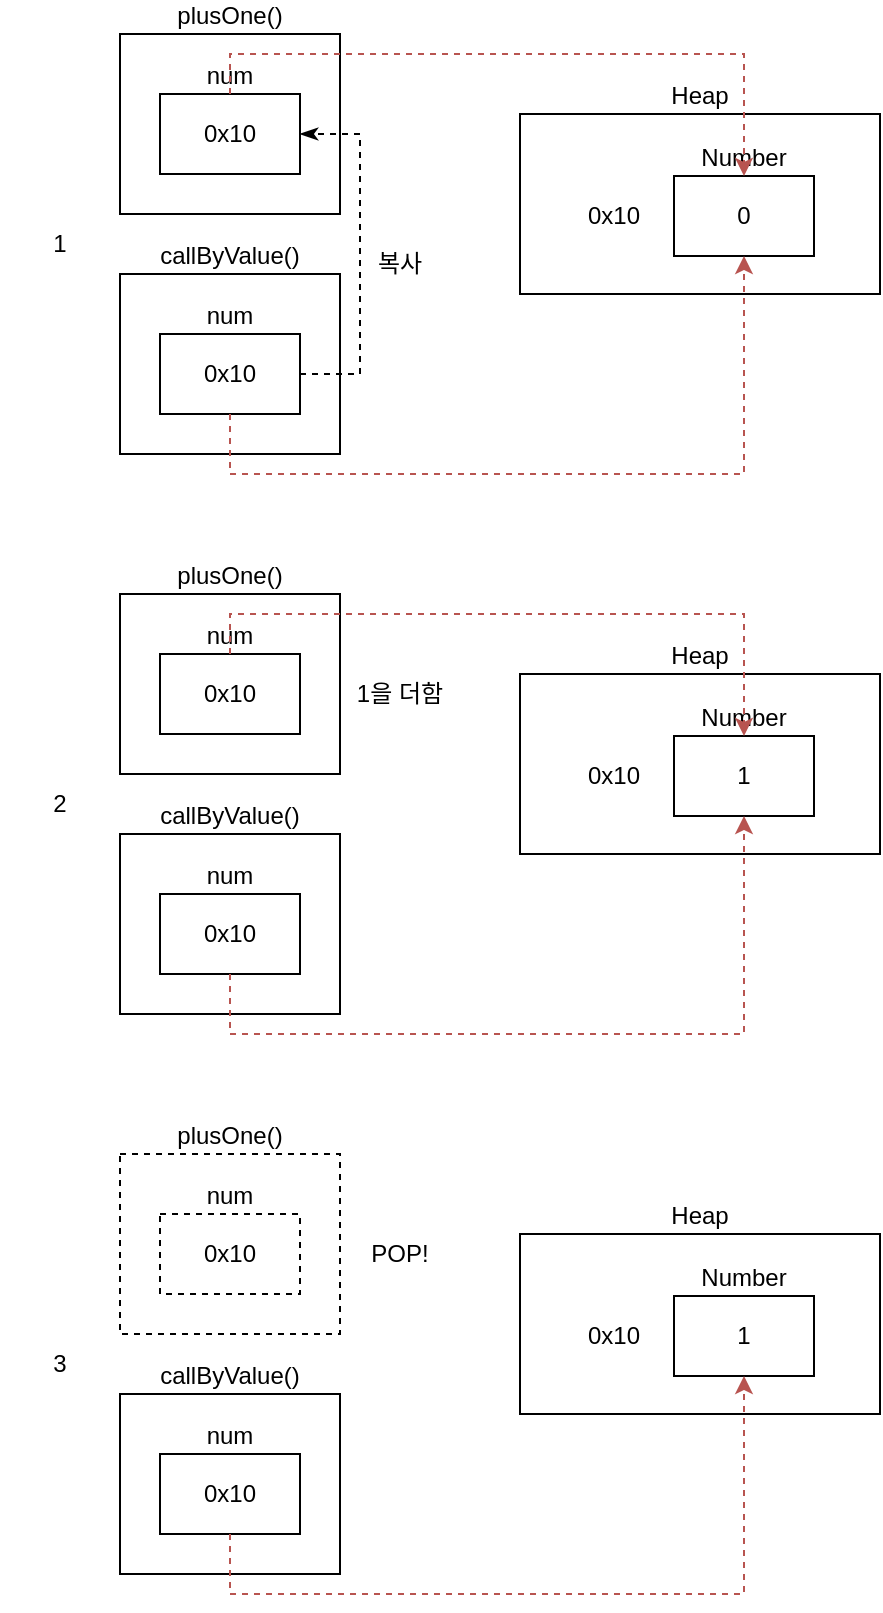 <mxfile version="20.8.16" type="device"><diagram name="페이지-1" id="Z4dQGOupd1obMNWn22tx"><mxGraphModel dx="1659" dy="971" grid="1" gridSize="10" guides="1" tooltips="1" connect="1" arrows="1" fold="1" page="1" pageScale="1" pageWidth="1600" pageHeight="900" math="0" shadow="0"><root><mxCell id="0"/><mxCell id="1" parent="0"/><mxCell id="UoiYfbgMg4XvOspmZKtm-3" value="Heap" style="rounded=0;whiteSpace=wrap;html=1;labelPosition=center;verticalLabelPosition=top;align=center;verticalAlign=bottom;" vertex="1" parent="1"><mxGeometry x="880" y="80" width="180" height="90" as="geometry"/></mxCell><mxCell id="UoiYfbgMg4XvOspmZKtm-21" value="" style="group" vertex="1" connectable="0" parent="1"><mxGeometry x="897" y="111" width="130" height="40" as="geometry"/></mxCell><mxCell id="UoiYfbgMg4XvOspmZKtm-9" value="Number" style="rounded=0;whiteSpace=wrap;html=1;labelPosition=center;verticalLabelPosition=top;align=center;verticalAlign=bottom;" vertex="1" parent="UoiYfbgMg4XvOspmZKtm-21"><mxGeometry x="60" width="70" height="40" as="geometry"/></mxCell><mxCell id="UoiYfbgMg4XvOspmZKtm-10" value="0" style="text;html=1;strokeColor=none;fillColor=none;align=center;verticalAlign=middle;whiteSpace=wrap;rounded=0;" vertex="1" parent="UoiYfbgMg4XvOspmZKtm-21"><mxGeometry x="65" y="5" width="60" height="30" as="geometry"/></mxCell><mxCell id="UoiYfbgMg4XvOspmZKtm-19" value="0x10" style="text;html=1;strokeColor=none;fillColor=none;align=center;verticalAlign=middle;whiteSpace=wrap;rounded=0;" vertex="1" parent="UoiYfbgMg4XvOspmZKtm-21"><mxGeometry y="5" width="60" height="30" as="geometry"/></mxCell><mxCell id="UoiYfbgMg4XvOspmZKtm-22" value="Heap" style="rounded=0;whiteSpace=wrap;html=1;labelPosition=center;verticalLabelPosition=top;align=center;verticalAlign=bottom;" vertex="1" parent="1"><mxGeometry x="880" y="360" width="180" height="90" as="geometry"/></mxCell><mxCell id="UoiYfbgMg4XvOspmZKtm-23" value="" style="group" vertex="1" connectable="0" parent="1"><mxGeometry x="897" y="391" width="130" height="40" as="geometry"/></mxCell><mxCell id="UoiYfbgMg4XvOspmZKtm-24" value="Number" style="rounded=0;whiteSpace=wrap;html=1;labelPosition=center;verticalLabelPosition=top;align=center;verticalAlign=bottom;" vertex="1" parent="UoiYfbgMg4XvOspmZKtm-23"><mxGeometry x="60" width="70" height="40" as="geometry"/></mxCell><mxCell id="UoiYfbgMg4XvOspmZKtm-25" value="1" style="text;html=1;strokeColor=none;fillColor=none;align=center;verticalAlign=middle;whiteSpace=wrap;rounded=0;" vertex="1" parent="UoiYfbgMg4XvOspmZKtm-23"><mxGeometry x="65" y="5" width="60" height="30" as="geometry"/></mxCell><mxCell id="UoiYfbgMg4XvOspmZKtm-26" value="0x10" style="text;html=1;strokeColor=none;fillColor=none;align=center;verticalAlign=middle;whiteSpace=wrap;rounded=0;" vertex="1" parent="UoiYfbgMg4XvOspmZKtm-23"><mxGeometry y="5" width="60" height="30" as="geometry"/></mxCell><mxCell id="UoiYfbgMg4XvOspmZKtm-27" value="Heap" style="rounded=0;whiteSpace=wrap;html=1;labelPosition=center;verticalLabelPosition=top;align=center;verticalAlign=bottom;" vertex="1" parent="1"><mxGeometry x="880" y="640" width="180" height="90" as="geometry"/></mxCell><mxCell id="UoiYfbgMg4XvOspmZKtm-28" value="" style="group" vertex="1" connectable="0" parent="1"><mxGeometry x="897" y="671" width="130" height="40" as="geometry"/></mxCell><mxCell id="UoiYfbgMg4XvOspmZKtm-29" value="Number" style="rounded=0;whiteSpace=wrap;html=1;labelPosition=center;verticalLabelPosition=top;align=center;verticalAlign=bottom;" vertex="1" parent="UoiYfbgMg4XvOspmZKtm-28"><mxGeometry x="60" width="70" height="40" as="geometry"/></mxCell><mxCell id="UoiYfbgMg4XvOspmZKtm-30" value="1" style="text;html=1;strokeColor=none;fillColor=none;align=center;verticalAlign=middle;whiteSpace=wrap;rounded=0;" vertex="1" parent="UoiYfbgMg4XvOspmZKtm-28"><mxGeometry x="65" y="5" width="60" height="30" as="geometry"/></mxCell><mxCell id="UoiYfbgMg4XvOspmZKtm-31" value="0x10" style="text;html=1;strokeColor=none;fillColor=none;align=center;verticalAlign=middle;whiteSpace=wrap;rounded=0;" vertex="1" parent="UoiYfbgMg4XvOspmZKtm-28"><mxGeometry y="5" width="60" height="30" as="geometry"/></mxCell><mxCell id="sxcfKx_u-Br-KiPSI4EX-1" value="plusOne()" style="rounded=0;whiteSpace=wrap;html=1;labelPosition=center;verticalLabelPosition=top;align=center;verticalAlign=bottom;" parent="1" vertex="1"><mxGeometry x="680" y="40" width="110" height="90" as="geometry"/></mxCell><mxCell id="sxcfKx_u-Br-KiPSI4EX-3" value="callByValue()" style="rounded=0;whiteSpace=wrap;html=1;labelPosition=center;verticalLabelPosition=top;align=center;verticalAlign=bottom;" parent="1" vertex="1"><mxGeometry x="680" y="160" width="110" height="90" as="geometry"/></mxCell><mxCell id="sxcfKx_u-Br-KiPSI4EX-6" value="1" style="text;html=1;strokeColor=none;fillColor=none;align=center;verticalAlign=middle;whiteSpace=wrap;rounded=0;" parent="1" vertex="1"><mxGeometry x="620" y="130" width="60" height="30" as="geometry"/></mxCell><mxCell id="sxcfKx_u-Br-KiPSI4EX-24" value="" style="group" parent="1" vertex="1" connectable="0"><mxGeometry x="700" y="70" width="70" height="40" as="geometry"/></mxCell><mxCell id="sxcfKx_u-Br-KiPSI4EX-2" value="num" style="rounded=0;whiteSpace=wrap;html=1;labelPosition=center;verticalLabelPosition=top;align=center;verticalAlign=bottom;" parent="sxcfKx_u-Br-KiPSI4EX-24" vertex="1"><mxGeometry width="70" height="40" as="geometry"/></mxCell><mxCell id="sxcfKx_u-Br-KiPSI4EX-23" value="0x10" style="text;html=1;strokeColor=none;fillColor=none;align=center;verticalAlign=middle;whiteSpace=wrap;rounded=0;" parent="sxcfKx_u-Br-KiPSI4EX-24" vertex="1"><mxGeometry x="5" y="5" width="60" height="30" as="geometry"/></mxCell><mxCell id="sxcfKx_u-Br-KiPSI4EX-25" value="" style="group" parent="1" vertex="1" connectable="0"><mxGeometry x="700" y="190" width="70" height="40" as="geometry"/></mxCell><mxCell id="sxcfKx_u-Br-KiPSI4EX-4" value="num" style="rounded=0;whiteSpace=wrap;html=1;labelPosition=center;verticalLabelPosition=top;align=center;verticalAlign=bottom;" parent="sxcfKx_u-Br-KiPSI4EX-25" vertex="1"><mxGeometry width="70" height="40" as="geometry"/></mxCell><mxCell id="sxcfKx_u-Br-KiPSI4EX-7" value="0x10" style="text;html=1;strokeColor=none;fillColor=none;align=center;verticalAlign=middle;whiteSpace=wrap;rounded=0;" parent="sxcfKx_u-Br-KiPSI4EX-25" vertex="1"><mxGeometry x="5" y="5" width="60" height="30" as="geometry"/></mxCell><mxCell id="sxcfKx_u-Br-KiPSI4EX-46" style="edgeStyle=orthogonalEdgeStyle;rounded=0;orthogonalLoop=1;jettySize=auto;html=1;exitX=1;exitY=0.5;exitDx=0;exitDy=0;dashed=1;entryX=1;entryY=0.5;entryDx=0;entryDy=0;endArrow=classicThin;endFill=1;" parent="1" source="sxcfKx_u-Br-KiPSI4EX-4" target="sxcfKx_u-Br-KiPSI4EX-2" edge="1"><mxGeometry relative="1" as="geometry"><Array as="points"><mxPoint x="800" y="210"/><mxPoint x="800" y="90"/></Array></mxGeometry></mxCell><mxCell id="sxcfKx_u-Br-KiPSI4EX-47" value="복사" style="text;html=1;strokeColor=none;fillColor=none;align=center;verticalAlign=middle;whiteSpace=wrap;rounded=0;" parent="1" vertex="1"><mxGeometry x="790" y="140" width="60" height="30" as="geometry"/></mxCell><mxCell id="sxcfKx_u-Br-KiPSI4EX-29" value="plusOne()" style="rounded=0;whiteSpace=wrap;html=1;labelPosition=center;verticalLabelPosition=top;align=center;verticalAlign=bottom;" parent="1" vertex="1"><mxGeometry x="680" y="320" width="110" height="90" as="geometry"/></mxCell><mxCell id="sxcfKx_u-Br-KiPSI4EX-30" value="callByValue()" style="rounded=0;whiteSpace=wrap;html=1;labelPosition=center;verticalLabelPosition=top;align=center;verticalAlign=bottom;" parent="1" vertex="1"><mxGeometry x="680" y="440" width="110" height="90" as="geometry"/></mxCell><mxCell id="sxcfKx_u-Br-KiPSI4EX-31" value="" style="group" parent="1" vertex="1" connectable="0"><mxGeometry x="700" y="350" width="70" height="40" as="geometry"/></mxCell><mxCell id="sxcfKx_u-Br-KiPSI4EX-32" value="num" style="rounded=0;whiteSpace=wrap;html=1;labelPosition=center;verticalLabelPosition=top;align=center;verticalAlign=bottom;" parent="sxcfKx_u-Br-KiPSI4EX-31" vertex="1"><mxGeometry width="70" height="40" as="geometry"/></mxCell><mxCell id="sxcfKx_u-Br-KiPSI4EX-33" value="0x10" style="text;html=1;strokeColor=none;fillColor=none;align=center;verticalAlign=middle;whiteSpace=wrap;rounded=0;" parent="sxcfKx_u-Br-KiPSI4EX-31" vertex="1"><mxGeometry x="5" y="5" width="60" height="30" as="geometry"/></mxCell><mxCell id="sxcfKx_u-Br-KiPSI4EX-34" value="" style="group" parent="1" vertex="1" connectable="0"><mxGeometry x="700" y="470" width="70" height="40" as="geometry"/></mxCell><mxCell id="sxcfKx_u-Br-KiPSI4EX-35" value="num" style="rounded=0;whiteSpace=wrap;html=1;labelPosition=center;verticalLabelPosition=top;align=center;verticalAlign=bottom;" parent="sxcfKx_u-Br-KiPSI4EX-34" vertex="1"><mxGeometry width="70" height="40" as="geometry"/></mxCell><mxCell id="sxcfKx_u-Br-KiPSI4EX-36" value="0x10" style="text;html=1;strokeColor=none;fillColor=none;align=center;verticalAlign=middle;whiteSpace=wrap;rounded=0;" parent="sxcfKx_u-Br-KiPSI4EX-34" vertex="1"><mxGeometry x="5" y="5" width="60" height="30" as="geometry"/></mxCell><mxCell id="sxcfKx_u-Br-KiPSI4EX-48" value="1을 더함" style="text;html=1;strokeColor=none;fillColor=none;align=center;verticalAlign=middle;whiteSpace=wrap;rounded=0;" parent="1" vertex="1"><mxGeometry x="790" y="355" width="60" height="30" as="geometry"/></mxCell><mxCell id="sxcfKx_u-Br-KiPSI4EX-50" value="2" style="text;html=1;strokeColor=none;fillColor=none;align=center;verticalAlign=middle;whiteSpace=wrap;rounded=0;" parent="1" vertex="1"><mxGeometry x="620" y="410" width="60" height="30" as="geometry"/></mxCell><mxCell id="sxcfKx_u-Br-KiPSI4EX-37" value="plusOne()" style="rounded=0;whiteSpace=wrap;html=1;labelPosition=center;verticalLabelPosition=top;align=center;verticalAlign=bottom;dashed=1;" parent="1" vertex="1"><mxGeometry x="680" y="600" width="110" height="90" as="geometry"/></mxCell><mxCell id="sxcfKx_u-Br-KiPSI4EX-38" value="callByValue()" style="rounded=0;whiteSpace=wrap;html=1;labelPosition=center;verticalLabelPosition=top;align=center;verticalAlign=bottom;" parent="1" vertex="1"><mxGeometry x="680" y="720" width="110" height="90" as="geometry"/></mxCell><mxCell id="sxcfKx_u-Br-KiPSI4EX-39" value="" style="group;dashed=1;" parent="1" vertex="1" connectable="0"><mxGeometry x="700" y="630" width="70" height="40" as="geometry"/></mxCell><mxCell id="sxcfKx_u-Br-KiPSI4EX-40" value="num" style="rounded=0;whiteSpace=wrap;html=1;labelPosition=center;verticalLabelPosition=top;align=center;verticalAlign=bottom;dashed=1;" parent="sxcfKx_u-Br-KiPSI4EX-39" vertex="1"><mxGeometry width="70" height="40" as="geometry"/></mxCell><mxCell id="sxcfKx_u-Br-KiPSI4EX-41" value="0x10" style="text;html=1;strokeColor=none;fillColor=none;align=center;verticalAlign=middle;whiteSpace=wrap;rounded=0;dashed=1;" parent="sxcfKx_u-Br-KiPSI4EX-39" vertex="1"><mxGeometry x="5" y="5" width="60" height="30" as="geometry"/></mxCell><mxCell id="sxcfKx_u-Br-KiPSI4EX-42" value="" style="group" parent="1" vertex="1" connectable="0"><mxGeometry x="700" y="750" width="70" height="40" as="geometry"/></mxCell><mxCell id="sxcfKx_u-Br-KiPSI4EX-43" value="num" style="rounded=0;whiteSpace=wrap;html=1;labelPosition=center;verticalLabelPosition=top;align=center;verticalAlign=bottom;" parent="sxcfKx_u-Br-KiPSI4EX-42" vertex="1"><mxGeometry width="70" height="40" as="geometry"/></mxCell><mxCell id="sxcfKx_u-Br-KiPSI4EX-44" value="0x10" style="text;html=1;strokeColor=none;fillColor=none;align=center;verticalAlign=middle;whiteSpace=wrap;rounded=0;" parent="sxcfKx_u-Br-KiPSI4EX-42" vertex="1"><mxGeometry x="5" y="5" width="60" height="30" as="geometry"/></mxCell><mxCell id="sxcfKx_u-Br-KiPSI4EX-49" value="POP!" style="text;html=1;strokeColor=none;fillColor=none;align=center;verticalAlign=middle;whiteSpace=wrap;rounded=0;" parent="1" vertex="1"><mxGeometry x="790" y="635" width="60" height="30" as="geometry"/></mxCell><mxCell id="sxcfKx_u-Br-KiPSI4EX-51" value="3" style="text;html=1;strokeColor=none;fillColor=none;align=center;verticalAlign=middle;whiteSpace=wrap;rounded=0;" parent="1" vertex="1"><mxGeometry x="620" y="690" width="60" height="30" as="geometry"/></mxCell><mxCell id="UoiYfbgMg4XvOspmZKtm-32" style="edgeStyle=orthogonalEdgeStyle;rounded=0;orthogonalLoop=1;jettySize=auto;html=1;dashed=1;strokeColor=#B85450;fontColor=#B85450;exitX=0.5;exitY=0;exitDx=0;exitDy=0;" edge="1" parent="1" source="sxcfKx_u-Br-KiPSI4EX-2" target="UoiYfbgMg4XvOspmZKtm-9"><mxGeometry relative="1" as="geometry"><mxPoint x="990" y="110" as="targetPoint"/><Array as="points"><mxPoint x="735" y="50"/><mxPoint x="992" y="50"/></Array></mxGeometry></mxCell><mxCell id="UoiYfbgMg4XvOspmZKtm-33" style="edgeStyle=orthogonalEdgeStyle;rounded=0;orthogonalLoop=1;jettySize=auto;html=1;exitX=0.5;exitY=1;exitDx=0;exitDy=0;entryX=0.5;entryY=1;entryDx=0;entryDy=0;dashed=1;strokeColor=#B85450;fontColor=#B85450;" edge="1" parent="1" source="sxcfKx_u-Br-KiPSI4EX-4" target="UoiYfbgMg4XvOspmZKtm-9"><mxGeometry relative="1" as="geometry"><Array as="points"><mxPoint x="735" y="260"/><mxPoint x="992" y="260"/></Array></mxGeometry></mxCell><mxCell id="UoiYfbgMg4XvOspmZKtm-35" style="edgeStyle=orthogonalEdgeStyle;rounded=0;orthogonalLoop=1;jettySize=auto;html=1;exitX=0.5;exitY=1;exitDx=0;exitDy=0;entryX=0.5;entryY=1;entryDx=0;entryDy=0;dashed=1;strokeColor=#B85450;fontColor=#B85450;" edge="1" parent="1" source="sxcfKx_u-Br-KiPSI4EX-43" target="UoiYfbgMg4XvOspmZKtm-29"><mxGeometry relative="1" as="geometry"><Array as="points"><mxPoint x="735" y="820"/><mxPoint x="992" y="820"/></Array></mxGeometry></mxCell><mxCell id="UoiYfbgMg4XvOspmZKtm-36" style="edgeStyle=orthogonalEdgeStyle;rounded=0;orthogonalLoop=1;jettySize=auto;html=1;exitX=0.5;exitY=0;exitDx=0;exitDy=0;entryX=0.5;entryY=0;entryDx=0;entryDy=0;dashed=1;strokeColor=#B85450;fontColor=#B85450;" edge="1" parent="1" source="sxcfKx_u-Br-KiPSI4EX-32" target="UoiYfbgMg4XvOspmZKtm-24"><mxGeometry relative="1" as="geometry"/></mxCell><mxCell id="UoiYfbgMg4XvOspmZKtm-37" style="edgeStyle=orthogonalEdgeStyle;rounded=0;orthogonalLoop=1;jettySize=auto;html=1;exitX=0.5;exitY=1;exitDx=0;exitDy=0;dashed=1;strokeColor=#B85450;fontColor=#B85450;" edge="1" parent="1" source="sxcfKx_u-Br-KiPSI4EX-35" target="UoiYfbgMg4XvOspmZKtm-24"><mxGeometry relative="1" as="geometry"><Array as="points"><mxPoint x="735" y="540"/><mxPoint x="992" y="540"/></Array></mxGeometry></mxCell></root></mxGraphModel></diagram></mxfile>